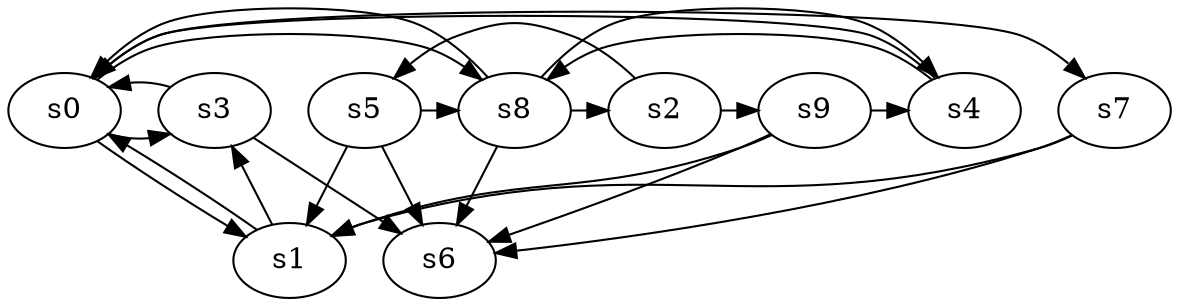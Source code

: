digraph game_0952_complex_10 {
    s0 [name="s0", player=1];
    s1 [name="s1", player=0];
    s2 [name="s2", player=1];
    s3 [name="s3", player=1];
    s4 [name="s4", player=1];
    s5 [name="s5", player=1, target=1];
    s6 [name="s6", player=0];
    s7 [name="s7", player=0, target=1];
    s8 [name="s8", player=0, target=1];
    s9 [name="s9", player=0, target=1];

    s0 -> s1 [constraint="time == 6 || time == 18"];
    s0 -> s3 [constraint="time % 3 == 2 || time % 2 == 1"];
    s0 -> s7 [constraint="time == 1 || time == 3 || time == 19 || time == 20"];
    s0 -> s8 [constraint="time % 2 == 0 && time % 3 == 1"];
    s1 -> s0 [constraint="time % 4 == 2"];
    s1 -> s3 [constraint="time % 5 == 2 || time % 3 == 2"];
    s2 -> s5 [constraint="!(time % 3 == 1)"];
    s2 -> s9 [constraint="!(time % 6 == 1)"];
    s3 -> s0 [constraint="time % 3 == 2 || time % 3 == 2"];
    s3 -> s6 [constraint="time % 4 == 2 && time % 3 == 0"];
    s4 -> s0 [constraint="time % 6 == 2"];
    s4 -> s8 [constraint="!(time % 3 == 2)"];
    s5 -> s1;
    s5 -> s6;
    s5 -> s8 [constraint="time == 10 || time == 12 || time == 26"];
    s7 -> s1 [constraint="time % 4 == 0 && time % 5 == 3"];
    s7 -> s6 [constraint="time % 4 == 2 && time % 4 == 1"];
    s8 -> s0 [constraint="time % 2 == 0"];
    s8 -> s2 [constraint="time % 4 == 3 && time % 3 == 1"];
    s8 -> s4 [constraint="time % 4 == 0"];
    s8 -> s6 [constraint="!(time % 5 == 3)"];
    s9 -> s1 [constraint="time % 8 == 5"];
    s9 -> s4 [constraint="time % 5 == 3 || time % 3 == 1"];
    s9 -> s6 [constraint="time % 2 == 0"];
}
